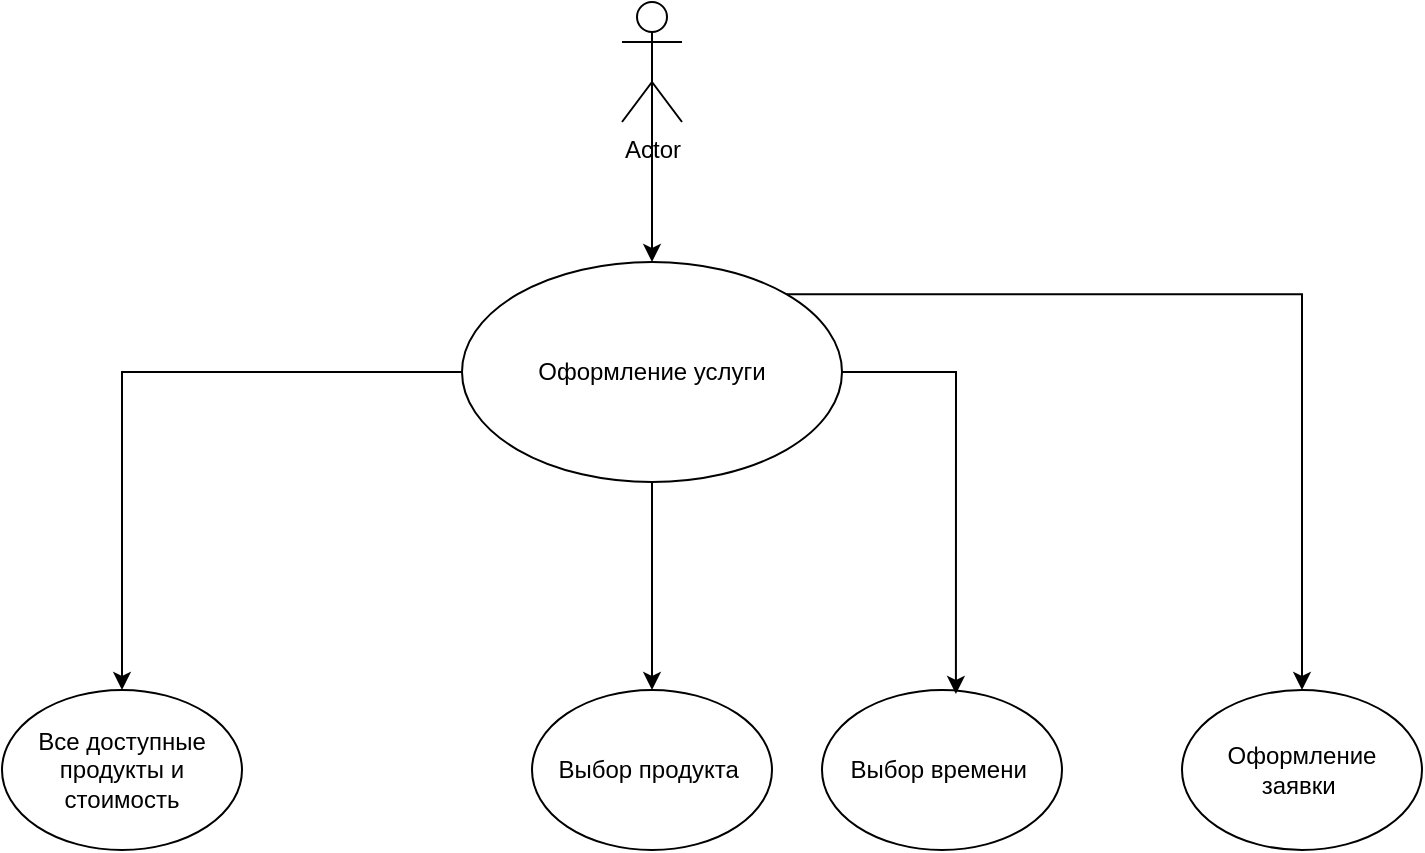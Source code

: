 <mxfile version="24.7.12">
  <diagram id="6a731a19-8d31-9384-78a2-239565b7b9f0" name="Page-1">
    <mxGraphModel dx="1386" dy="791" grid="1" gridSize="10" guides="1" tooltips="1" connect="1" arrows="1" fold="1" page="1" pageScale="1" pageWidth="1169" pageHeight="827" background="none" math="0" shadow="0">
      <root>
        <mxCell id="0" />
        <mxCell id="1" parent="0" />
        <mxCell id="ZAEXqBAL-D8bQg3lmCg8-1789" style="edgeStyle=orthogonalEdgeStyle;rounded=0;orthogonalLoop=1;jettySize=auto;html=1;exitX=0.5;exitY=0.5;exitDx=0;exitDy=0;exitPerimeter=0;" edge="1" parent="1" source="ZAEXqBAL-D8bQg3lmCg8-1779" target="ZAEXqBAL-D8bQg3lmCg8-1780">
          <mxGeometry relative="1" as="geometry" />
        </mxCell>
        <mxCell id="ZAEXqBAL-D8bQg3lmCg8-1779" value="Actor" style="shape=umlActor;verticalLabelPosition=bottom;verticalAlign=top;html=1;outlineConnect=0;" vertex="1" parent="1">
          <mxGeometry x="570" y="70" width="30" height="60" as="geometry" />
        </mxCell>
        <mxCell id="ZAEXqBAL-D8bQg3lmCg8-1792" style="edgeStyle=orthogonalEdgeStyle;rounded=0;orthogonalLoop=1;jettySize=auto;html=1;exitX=0;exitY=0.5;exitDx=0;exitDy=0;" edge="1" parent="1" source="ZAEXqBAL-D8bQg3lmCg8-1780" target="ZAEXqBAL-D8bQg3lmCg8-1783">
          <mxGeometry relative="1" as="geometry" />
        </mxCell>
        <mxCell id="ZAEXqBAL-D8bQg3lmCg8-1795" style="edgeStyle=orthogonalEdgeStyle;rounded=0;orthogonalLoop=1;jettySize=auto;html=1;exitX=0.5;exitY=1;exitDx=0;exitDy=0;entryX=0.5;entryY=0;entryDx=0;entryDy=0;" edge="1" parent="1" source="ZAEXqBAL-D8bQg3lmCg8-1780" target="ZAEXqBAL-D8bQg3lmCg8-1784">
          <mxGeometry relative="1" as="geometry" />
        </mxCell>
        <mxCell id="ZAEXqBAL-D8bQg3lmCg8-1801" style="edgeStyle=orthogonalEdgeStyle;rounded=0;orthogonalLoop=1;jettySize=auto;html=1;exitX=1;exitY=0;exitDx=0;exitDy=0;entryX=0.5;entryY=0;entryDx=0;entryDy=0;" edge="1" parent="1" source="ZAEXqBAL-D8bQg3lmCg8-1780" target="ZAEXqBAL-D8bQg3lmCg8-1786">
          <mxGeometry relative="1" as="geometry" />
        </mxCell>
        <mxCell id="ZAEXqBAL-D8bQg3lmCg8-1780" value="Оформление услуги" style="ellipse;whiteSpace=wrap;html=1;" vertex="1" parent="1">
          <mxGeometry x="490" y="200" width="190" height="110" as="geometry" />
        </mxCell>
        <mxCell id="ZAEXqBAL-D8bQg3lmCg8-1783" value="Все доступные продукты и стоимость" style="ellipse;whiteSpace=wrap;html=1;" vertex="1" parent="1">
          <mxGeometry x="260" y="414" width="120" height="80" as="geometry" />
        </mxCell>
        <mxCell id="ZAEXqBAL-D8bQg3lmCg8-1784" value="Выбор продукта&amp;nbsp;" style="ellipse;whiteSpace=wrap;html=1;" vertex="1" parent="1">
          <mxGeometry x="525" y="414" width="120" height="80" as="geometry" />
        </mxCell>
        <mxCell id="ZAEXqBAL-D8bQg3lmCg8-1785" value="Выбор времени&amp;nbsp;" style="ellipse;whiteSpace=wrap;html=1;" vertex="1" parent="1">
          <mxGeometry x="670" y="414" width="120" height="80" as="geometry" />
        </mxCell>
        <mxCell id="ZAEXqBAL-D8bQg3lmCg8-1786" value="Оформление заявки&amp;nbsp;" style="ellipse;whiteSpace=wrap;html=1;" vertex="1" parent="1">
          <mxGeometry x="850" y="414" width="120" height="80" as="geometry" />
        </mxCell>
        <mxCell id="ZAEXqBAL-D8bQg3lmCg8-1799" style="edgeStyle=orthogonalEdgeStyle;rounded=0;orthogonalLoop=1;jettySize=auto;html=1;exitX=1;exitY=0.5;exitDx=0;exitDy=0;entryX=0.558;entryY=0.025;entryDx=0;entryDy=0;entryPerimeter=0;" edge="1" parent="1" source="ZAEXqBAL-D8bQg3lmCg8-1780" target="ZAEXqBAL-D8bQg3lmCg8-1785">
          <mxGeometry relative="1" as="geometry" />
        </mxCell>
      </root>
    </mxGraphModel>
  </diagram>
</mxfile>
